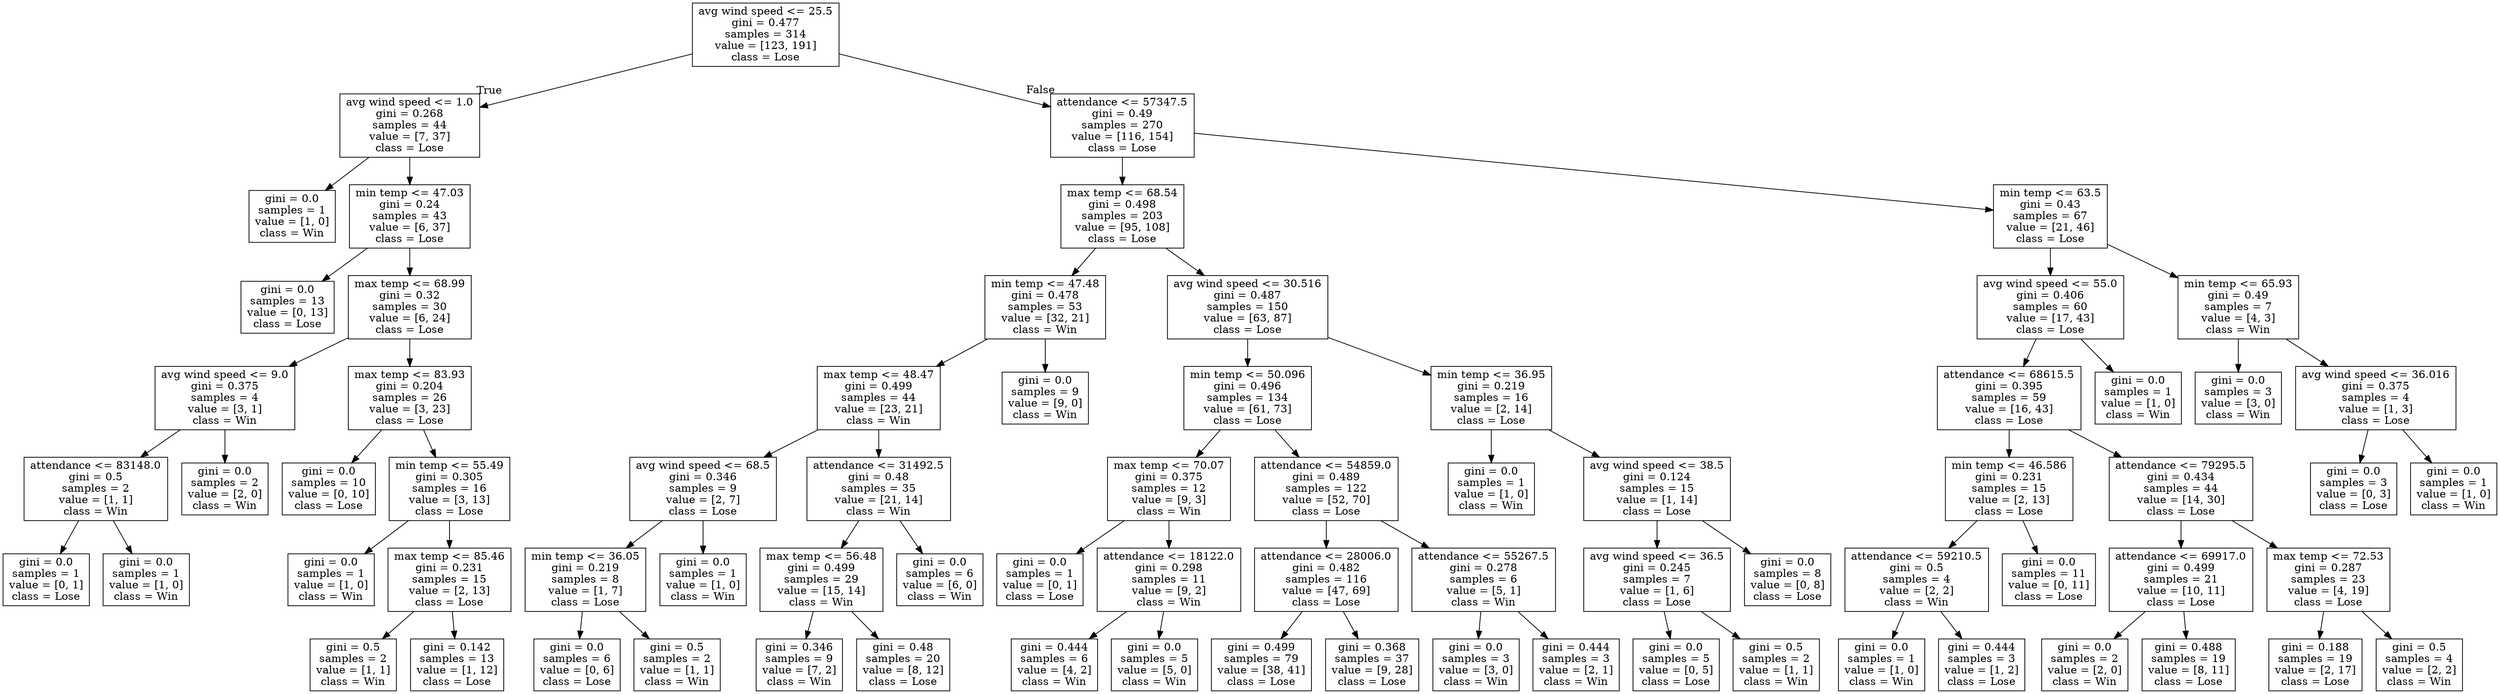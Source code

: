 digraph Tree {
node [shape=box] ;
0 [label="avg wind speed <= 25.5\ngini = 0.477\nsamples = 314\nvalue = [123, 191]\nclass = Lose"] ;
1 [label="avg wind speed <= 1.0\ngini = 0.268\nsamples = 44\nvalue = [7, 37]\nclass = Lose"] ;
0 -> 1 [labeldistance=2.5, labelangle=45, headlabel="True"] ;
2 [label="gini = 0.0\nsamples = 1\nvalue = [1, 0]\nclass = Win"] ;
1 -> 2 ;
3 [label="min temp <= 47.03\ngini = 0.24\nsamples = 43\nvalue = [6, 37]\nclass = Lose"] ;
1 -> 3 ;
4 [label="gini = 0.0\nsamples = 13\nvalue = [0, 13]\nclass = Lose"] ;
3 -> 4 ;
5 [label="max temp <= 68.99\ngini = 0.32\nsamples = 30\nvalue = [6, 24]\nclass = Lose"] ;
3 -> 5 ;
6 [label="avg wind speed <= 9.0\ngini = 0.375\nsamples = 4\nvalue = [3, 1]\nclass = Win"] ;
5 -> 6 ;
7 [label="attendance <= 83148.0\ngini = 0.5\nsamples = 2\nvalue = [1, 1]\nclass = Win"] ;
6 -> 7 ;
8 [label="gini = 0.0\nsamples = 1\nvalue = [0, 1]\nclass = Lose"] ;
7 -> 8 ;
9 [label="gini = 0.0\nsamples = 1\nvalue = [1, 0]\nclass = Win"] ;
7 -> 9 ;
10 [label="gini = 0.0\nsamples = 2\nvalue = [2, 0]\nclass = Win"] ;
6 -> 10 ;
11 [label="max temp <= 83.93\ngini = 0.204\nsamples = 26\nvalue = [3, 23]\nclass = Lose"] ;
5 -> 11 ;
12 [label="gini = 0.0\nsamples = 10\nvalue = [0, 10]\nclass = Lose"] ;
11 -> 12 ;
13 [label="min temp <= 55.49\ngini = 0.305\nsamples = 16\nvalue = [3, 13]\nclass = Lose"] ;
11 -> 13 ;
14 [label="gini = 0.0\nsamples = 1\nvalue = [1, 0]\nclass = Win"] ;
13 -> 14 ;
15 [label="max temp <= 85.46\ngini = 0.231\nsamples = 15\nvalue = [2, 13]\nclass = Lose"] ;
13 -> 15 ;
16 [label="gini = 0.5\nsamples = 2\nvalue = [1, 1]\nclass = Win"] ;
15 -> 16 ;
17 [label="gini = 0.142\nsamples = 13\nvalue = [1, 12]\nclass = Lose"] ;
15 -> 17 ;
18 [label="attendance <= 57347.5\ngini = 0.49\nsamples = 270\nvalue = [116, 154]\nclass = Lose"] ;
0 -> 18 [labeldistance=2.5, labelangle=-45, headlabel="False"] ;
19 [label="max temp <= 68.54\ngini = 0.498\nsamples = 203\nvalue = [95, 108]\nclass = Lose"] ;
18 -> 19 ;
20 [label="min temp <= 47.48\ngini = 0.478\nsamples = 53\nvalue = [32, 21]\nclass = Win"] ;
19 -> 20 ;
21 [label="max temp <= 48.47\ngini = 0.499\nsamples = 44\nvalue = [23, 21]\nclass = Win"] ;
20 -> 21 ;
22 [label="avg wind speed <= 68.5\ngini = 0.346\nsamples = 9\nvalue = [2, 7]\nclass = Lose"] ;
21 -> 22 ;
23 [label="min temp <= 36.05\ngini = 0.219\nsamples = 8\nvalue = [1, 7]\nclass = Lose"] ;
22 -> 23 ;
24 [label="gini = 0.0\nsamples = 6\nvalue = [0, 6]\nclass = Lose"] ;
23 -> 24 ;
25 [label="gini = 0.5\nsamples = 2\nvalue = [1, 1]\nclass = Win"] ;
23 -> 25 ;
26 [label="gini = 0.0\nsamples = 1\nvalue = [1, 0]\nclass = Win"] ;
22 -> 26 ;
27 [label="attendance <= 31492.5\ngini = 0.48\nsamples = 35\nvalue = [21, 14]\nclass = Win"] ;
21 -> 27 ;
28 [label="max temp <= 56.48\ngini = 0.499\nsamples = 29\nvalue = [15, 14]\nclass = Win"] ;
27 -> 28 ;
29 [label="gini = 0.346\nsamples = 9\nvalue = [7, 2]\nclass = Win"] ;
28 -> 29 ;
30 [label="gini = 0.48\nsamples = 20\nvalue = [8, 12]\nclass = Lose"] ;
28 -> 30 ;
31 [label="gini = 0.0\nsamples = 6\nvalue = [6, 0]\nclass = Win"] ;
27 -> 31 ;
32 [label="gini = 0.0\nsamples = 9\nvalue = [9, 0]\nclass = Win"] ;
20 -> 32 ;
33 [label="avg wind speed <= 30.516\ngini = 0.487\nsamples = 150\nvalue = [63, 87]\nclass = Lose"] ;
19 -> 33 ;
34 [label="min temp <= 50.096\ngini = 0.496\nsamples = 134\nvalue = [61, 73]\nclass = Lose"] ;
33 -> 34 ;
35 [label="max temp <= 70.07\ngini = 0.375\nsamples = 12\nvalue = [9, 3]\nclass = Win"] ;
34 -> 35 ;
36 [label="gini = 0.0\nsamples = 1\nvalue = [0, 1]\nclass = Lose"] ;
35 -> 36 ;
37 [label="attendance <= 18122.0\ngini = 0.298\nsamples = 11\nvalue = [9, 2]\nclass = Win"] ;
35 -> 37 ;
38 [label="gini = 0.444\nsamples = 6\nvalue = [4, 2]\nclass = Win"] ;
37 -> 38 ;
39 [label="gini = 0.0\nsamples = 5\nvalue = [5, 0]\nclass = Win"] ;
37 -> 39 ;
40 [label="attendance <= 54859.0\ngini = 0.489\nsamples = 122\nvalue = [52, 70]\nclass = Lose"] ;
34 -> 40 ;
41 [label="attendance <= 28006.0\ngini = 0.482\nsamples = 116\nvalue = [47, 69]\nclass = Lose"] ;
40 -> 41 ;
42 [label="gini = 0.499\nsamples = 79\nvalue = [38, 41]\nclass = Lose"] ;
41 -> 42 ;
43 [label="gini = 0.368\nsamples = 37\nvalue = [9, 28]\nclass = Lose"] ;
41 -> 43 ;
44 [label="attendance <= 55267.5\ngini = 0.278\nsamples = 6\nvalue = [5, 1]\nclass = Win"] ;
40 -> 44 ;
45 [label="gini = 0.0\nsamples = 3\nvalue = [3, 0]\nclass = Win"] ;
44 -> 45 ;
46 [label="gini = 0.444\nsamples = 3\nvalue = [2, 1]\nclass = Win"] ;
44 -> 46 ;
47 [label="min temp <= 36.95\ngini = 0.219\nsamples = 16\nvalue = [2, 14]\nclass = Lose"] ;
33 -> 47 ;
48 [label="gini = 0.0\nsamples = 1\nvalue = [1, 0]\nclass = Win"] ;
47 -> 48 ;
49 [label="avg wind speed <= 38.5\ngini = 0.124\nsamples = 15\nvalue = [1, 14]\nclass = Lose"] ;
47 -> 49 ;
50 [label="avg wind speed <= 36.5\ngini = 0.245\nsamples = 7\nvalue = [1, 6]\nclass = Lose"] ;
49 -> 50 ;
51 [label="gini = 0.0\nsamples = 5\nvalue = [0, 5]\nclass = Lose"] ;
50 -> 51 ;
52 [label="gini = 0.5\nsamples = 2\nvalue = [1, 1]\nclass = Win"] ;
50 -> 52 ;
53 [label="gini = 0.0\nsamples = 8\nvalue = [0, 8]\nclass = Lose"] ;
49 -> 53 ;
54 [label="min temp <= 63.5\ngini = 0.43\nsamples = 67\nvalue = [21, 46]\nclass = Lose"] ;
18 -> 54 ;
55 [label="avg wind speed <= 55.0\ngini = 0.406\nsamples = 60\nvalue = [17, 43]\nclass = Lose"] ;
54 -> 55 ;
56 [label="attendance <= 68615.5\ngini = 0.395\nsamples = 59\nvalue = [16, 43]\nclass = Lose"] ;
55 -> 56 ;
57 [label="min temp <= 46.586\ngini = 0.231\nsamples = 15\nvalue = [2, 13]\nclass = Lose"] ;
56 -> 57 ;
58 [label="attendance <= 59210.5\ngini = 0.5\nsamples = 4\nvalue = [2, 2]\nclass = Win"] ;
57 -> 58 ;
59 [label="gini = 0.0\nsamples = 1\nvalue = [1, 0]\nclass = Win"] ;
58 -> 59 ;
60 [label="gini = 0.444\nsamples = 3\nvalue = [1, 2]\nclass = Lose"] ;
58 -> 60 ;
61 [label="gini = 0.0\nsamples = 11\nvalue = [0, 11]\nclass = Lose"] ;
57 -> 61 ;
62 [label="attendance <= 79295.5\ngini = 0.434\nsamples = 44\nvalue = [14, 30]\nclass = Lose"] ;
56 -> 62 ;
63 [label="attendance <= 69917.0\ngini = 0.499\nsamples = 21\nvalue = [10, 11]\nclass = Lose"] ;
62 -> 63 ;
64 [label="gini = 0.0\nsamples = 2\nvalue = [2, 0]\nclass = Win"] ;
63 -> 64 ;
65 [label="gini = 0.488\nsamples = 19\nvalue = [8, 11]\nclass = Lose"] ;
63 -> 65 ;
66 [label="max temp <= 72.53\ngini = 0.287\nsamples = 23\nvalue = [4, 19]\nclass = Lose"] ;
62 -> 66 ;
67 [label="gini = 0.188\nsamples = 19\nvalue = [2, 17]\nclass = Lose"] ;
66 -> 67 ;
68 [label="gini = 0.5\nsamples = 4\nvalue = [2, 2]\nclass = Win"] ;
66 -> 68 ;
69 [label="gini = 0.0\nsamples = 1\nvalue = [1, 0]\nclass = Win"] ;
55 -> 69 ;
70 [label="min temp <= 65.93\ngini = 0.49\nsamples = 7\nvalue = [4, 3]\nclass = Win"] ;
54 -> 70 ;
71 [label="gini = 0.0\nsamples = 3\nvalue = [3, 0]\nclass = Win"] ;
70 -> 71 ;
72 [label="avg wind speed <= 36.016\ngini = 0.375\nsamples = 4\nvalue = [1, 3]\nclass = Lose"] ;
70 -> 72 ;
73 [label="gini = 0.0\nsamples = 3\nvalue = [0, 3]\nclass = Lose"] ;
72 -> 73 ;
74 [label="gini = 0.0\nsamples = 1\nvalue = [1, 0]\nclass = Win"] ;
72 -> 74 ;
}